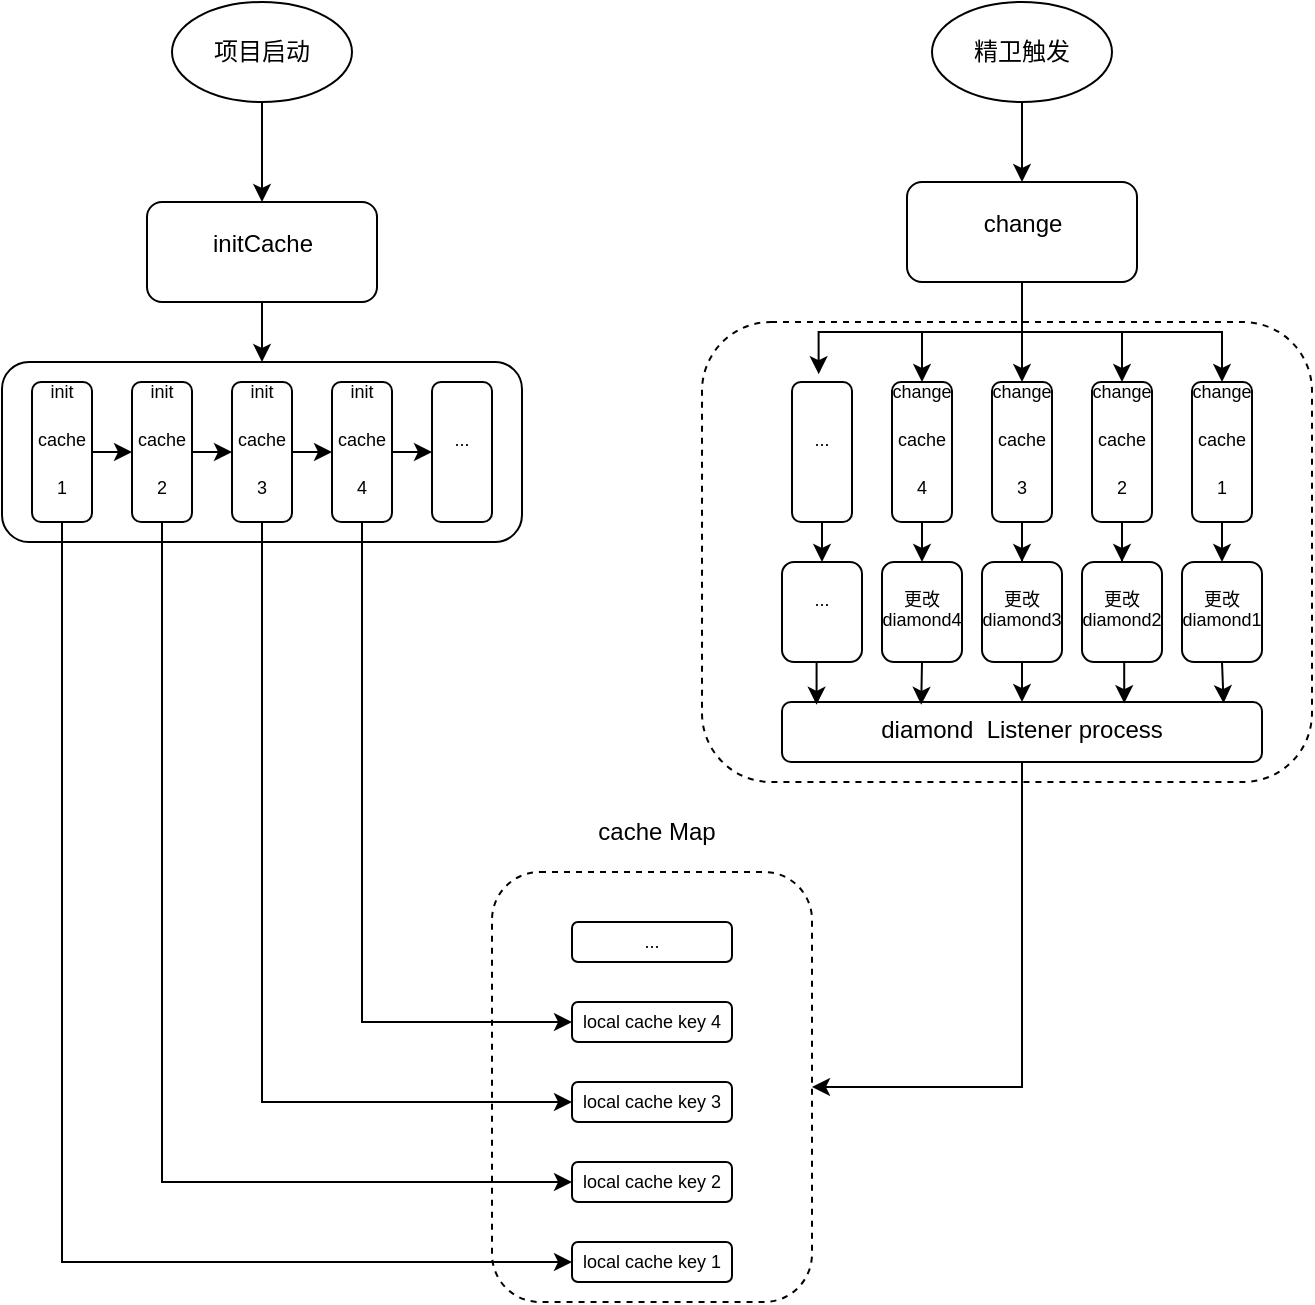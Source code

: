 <mxfile version="24.4.8" type="github">
  <diagram name="第 1 页" id="RBEY_2A4oiBo1kz_87f3">
    <mxGraphModel dx="1045" dy="561" grid="1" gridSize="10" guides="1" tooltips="1" connect="1" arrows="1" fold="1" page="1" pageScale="1" pageWidth="827" pageHeight="1169" math="0" shadow="0">
      <root>
        <mxCell id="0" />
        <mxCell id="1" parent="0" />
        <mxCell id="UB8d4_tiM_lJMWP3LsTh-32" value="&lt;div class=&quot;lake-content&quot;&gt;&lt;p style=&quot;margin: 0; padding: 0; min-height: 24px&quot; class=&quot;ne-p&quot; id=&quot;u88637d2d&quot;&gt;&lt;br&gt;&lt;/p&gt;&lt;/div&gt;" style="rounded=1;whiteSpace=wrap;html=1;fillColor=none;dashed=1;" vertex="1" parent="1">
          <mxGeometry x="425" y="190" width="305" height="230" as="geometry" />
        </mxCell>
        <mxCell id="2kVt4sEsCDVhdZk_hCZK-8" value="&lt;div class=&quot;lake-content&quot;&gt;&lt;p style=&quot;margin: 0; padding: 0; min-height: 24px&quot; class=&quot;ne-p&quot; id=&quot;u88637d2d&quot;&gt;&lt;br&gt;&lt;/p&gt;&lt;/div&gt;" style="rounded=1;whiteSpace=wrap;html=1;fillColor=none;" parent="1" vertex="1">
          <mxGeometry x="75" y="210" width="260" height="90" as="geometry" />
        </mxCell>
        <mxCell id="2kVt4sEsCDVhdZk_hCZK-17" style="edgeStyle=orthogonalEdgeStyle;rounded=0;orthogonalLoop=1;jettySize=auto;html=1;exitX=0.5;exitY=1;exitDx=0;exitDy=0;entryX=0.5;entryY=0;entryDx=0;entryDy=0;" parent="1" source="2kVt4sEsCDVhdZk_hCZK-1" target="2kVt4sEsCDVhdZk_hCZK-8" edge="1">
          <mxGeometry relative="1" as="geometry" />
        </mxCell>
        <mxCell id="2kVt4sEsCDVhdZk_hCZK-1" value="&lt;div class=&quot;lake-content&quot;&gt;&lt;p style=&quot;margin: 0; padding: 0; min-height: 24px&quot; class=&quot;ne-p&quot; id=&quot;u88637d2d&quot;&gt;&lt;span class=&quot;ne-text&quot;&gt;initCache&lt;/span&gt;&lt;/p&gt;&lt;/div&gt;" style="rounded=1;whiteSpace=wrap;html=1;fillColor=none;" parent="1" vertex="1">
          <mxGeometry x="147.5" y="130" width="115" height="50" as="geometry" />
        </mxCell>
        <mxCell id="2kVt4sEsCDVhdZk_hCZK-3" style="edgeStyle=orthogonalEdgeStyle;rounded=0;orthogonalLoop=1;jettySize=auto;html=1;exitX=0.5;exitY=1;exitDx=0;exitDy=0;entryX=0.5;entryY=0;entryDx=0;entryDy=0;" parent="1" source="2kVt4sEsCDVhdZk_hCZK-2" target="2kVt4sEsCDVhdZk_hCZK-1" edge="1">
          <mxGeometry relative="1" as="geometry" />
        </mxCell>
        <mxCell id="2kVt4sEsCDVhdZk_hCZK-2" value="项目启动" style="ellipse;whiteSpace=wrap;html=1;fillColor=none;" parent="1" vertex="1">
          <mxGeometry x="160" y="30" width="90" height="50" as="geometry" />
        </mxCell>
        <mxCell id="2kVt4sEsCDVhdZk_hCZK-12" style="edgeStyle=orthogonalEdgeStyle;rounded=0;orthogonalLoop=1;jettySize=auto;html=1;exitX=1;exitY=0.5;exitDx=0;exitDy=0;entryX=0;entryY=0.5;entryDx=0;entryDy=0;" parent="1" source="2kVt4sEsCDVhdZk_hCZK-5" target="2kVt4sEsCDVhdZk_hCZK-6" edge="1">
          <mxGeometry relative="1" as="geometry" />
        </mxCell>
        <mxCell id="2kVt4sEsCDVhdZk_hCZK-52" style="edgeStyle=orthogonalEdgeStyle;rounded=0;orthogonalLoop=1;jettySize=auto;html=1;exitX=0.5;exitY=1;exitDx=0;exitDy=0;entryX=0;entryY=0.5;entryDx=0;entryDy=0;" parent="1" source="2kVt4sEsCDVhdZk_hCZK-5" target="2kVt4sEsCDVhdZk_hCZK-47" edge="1">
          <mxGeometry relative="1" as="geometry" />
        </mxCell>
        <mxCell id="2kVt4sEsCDVhdZk_hCZK-5" value="&lt;div class=&quot;lake-content&quot;&gt;&lt;p style=&quot;font-size: 9px; margin: 0px; padding: 0px; min-height: 24px;&quot; class=&quot;ne-p&quot; id=&quot;u88637d2d&quot;&gt;init&lt;/p&gt;&lt;p style=&quot;font-size: 9px; margin: 0px; padding: 0px; min-height: 24px;&quot; class=&quot;ne-p&quot; id=&quot;u88637d2d&quot;&gt;cache&lt;/p&gt;&lt;p style=&quot;font-size: 9px; margin: 0px; padding: 0px; min-height: 24px;&quot; class=&quot;ne-p&quot; id=&quot;u88637d2d&quot;&gt;2&lt;/p&gt;&lt;/div&gt;" style="rounded=1;whiteSpace=wrap;html=1;fillColor=none;" parent="1" vertex="1">
          <mxGeometry x="140" y="220" width="30" height="70" as="geometry" />
        </mxCell>
        <mxCell id="2kVt4sEsCDVhdZk_hCZK-14" style="edgeStyle=orthogonalEdgeStyle;rounded=0;orthogonalLoop=1;jettySize=auto;html=1;exitX=1;exitY=0.5;exitDx=0;exitDy=0;entryX=0;entryY=0.5;entryDx=0;entryDy=0;" parent="1" source="2kVt4sEsCDVhdZk_hCZK-6" target="2kVt4sEsCDVhdZk_hCZK-7" edge="1">
          <mxGeometry relative="1" as="geometry" />
        </mxCell>
        <mxCell id="2kVt4sEsCDVhdZk_hCZK-55" style="edgeStyle=orthogonalEdgeStyle;rounded=0;orthogonalLoop=1;jettySize=auto;html=1;exitX=0.5;exitY=1;exitDx=0;exitDy=0;entryX=0;entryY=0.5;entryDx=0;entryDy=0;" parent="1" source="2kVt4sEsCDVhdZk_hCZK-6" target="2kVt4sEsCDVhdZk_hCZK-46" edge="1">
          <mxGeometry relative="1" as="geometry" />
        </mxCell>
        <mxCell id="2kVt4sEsCDVhdZk_hCZK-6" value="&lt;div class=&quot;lake-content&quot;&gt;&lt;p style=&quot;font-size: 9px; margin: 0px; padding: 0px; min-height: 24px;&quot; class=&quot;ne-p&quot; id=&quot;u88637d2d&quot;&gt;init&lt;/p&gt;&lt;p style=&quot;font-size: 9px; margin: 0px; padding: 0px; min-height: 24px;&quot; class=&quot;ne-p&quot; id=&quot;u88637d2d&quot;&gt;cache&lt;/p&gt;&lt;p style=&quot;font-size: 9px; margin: 0px; padding: 0px; min-height: 24px;&quot; class=&quot;ne-p&quot; id=&quot;u88637d2d&quot;&gt;3&lt;/p&gt;&lt;/div&gt;" style="rounded=1;whiteSpace=wrap;html=1;fillColor=none;" parent="1" vertex="1">
          <mxGeometry x="190" y="220" width="30" height="70" as="geometry" />
        </mxCell>
        <mxCell id="2kVt4sEsCDVhdZk_hCZK-16" style="edgeStyle=orthogonalEdgeStyle;rounded=0;orthogonalLoop=1;jettySize=auto;html=1;exitX=1;exitY=0.5;exitDx=0;exitDy=0;entryX=0;entryY=0.5;entryDx=0;entryDy=0;" parent="1" source="2kVt4sEsCDVhdZk_hCZK-7" target="2kVt4sEsCDVhdZk_hCZK-15" edge="1">
          <mxGeometry relative="1" as="geometry" />
        </mxCell>
        <mxCell id="2kVt4sEsCDVhdZk_hCZK-57" style="edgeStyle=orthogonalEdgeStyle;rounded=0;orthogonalLoop=1;jettySize=auto;html=1;exitX=0.5;exitY=1;exitDx=0;exitDy=0;entryX=0;entryY=0.5;entryDx=0;entryDy=0;" parent="1" source="2kVt4sEsCDVhdZk_hCZK-7" target="2kVt4sEsCDVhdZk_hCZK-45" edge="1">
          <mxGeometry relative="1" as="geometry" />
        </mxCell>
        <mxCell id="2kVt4sEsCDVhdZk_hCZK-7" value="&lt;div class=&quot;lake-content&quot;&gt;&lt;p style=&quot;font-size: 9px; margin: 0px; padding: 0px; min-height: 24px;&quot; class=&quot;ne-p&quot; id=&quot;u88637d2d&quot;&gt;init&lt;/p&gt;&lt;p style=&quot;font-size: 9px; margin: 0px; padding: 0px; min-height: 24px;&quot; class=&quot;ne-p&quot; id=&quot;u88637d2d&quot;&gt;cache&lt;/p&gt;&lt;p style=&quot;font-size: 9px; margin: 0px; padding: 0px; min-height: 24px;&quot; class=&quot;ne-p&quot; id=&quot;u88637d2d&quot;&gt;4&lt;/p&gt;&lt;/div&gt;" style="rounded=1;whiteSpace=wrap;html=1;fillColor=none;" parent="1" vertex="1">
          <mxGeometry x="240" y="220" width="30" height="70" as="geometry" />
        </mxCell>
        <mxCell id="2kVt4sEsCDVhdZk_hCZK-10" style="edgeStyle=orthogonalEdgeStyle;rounded=0;orthogonalLoop=1;jettySize=auto;html=1;exitX=1;exitY=0.5;exitDx=0;exitDy=0;entryX=0;entryY=0.5;entryDx=0;entryDy=0;" parent="1" source="2kVt4sEsCDVhdZk_hCZK-9" target="2kVt4sEsCDVhdZk_hCZK-5" edge="1">
          <mxGeometry relative="1" as="geometry" />
        </mxCell>
        <mxCell id="2kVt4sEsCDVhdZk_hCZK-49" style="edgeStyle=orthogonalEdgeStyle;rounded=0;orthogonalLoop=1;jettySize=auto;html=1;exitX=0.5;exitY=1;exitDx=0;exitDy=0;entryX=0;entryY=0.5;entryDx=0;entryDy=0;" parent="1" source="2kVt4sEsCDVhdZk_hCZK-9" target="2kVt4sEsCDVhdZk_hCZK-48" edge="1">
          <mxGeometry relative="1" as="geometry" />
        </mxCell>
        <mxCell id="2kVt4sEsCDVhdZk_hCZK-9" value="&lt;div style=&quot;font-size: 9px;&quot; class=&quot;lake-content&quot;&gt;&lt;p style=&quot;margin: 0; padding: 0; min-height: 24px&quot; class=&quot;ne-p&quot; id=&quot;u88637d2d&quot;&gt;init&lt;/p&gt;&lt;p style=&quot;margin: 0; padding: 0; min-height: 24px&quot; class=&quot;ne-p&quot; id=&quot;u88637d2d&quot;&gt;cache&lt;/p&gt;&lt;p style=&quot;margin: 0; padding: 0; min-height: 24px&quot; class=&quot;ne-p&quot; id=&quot;u88637d2d&quot;&gt;1&lt;/p&gt;&lt;/div&gt;" style="rounded=1;whiteSpace=wrap;html=1;fillColor=none;" parent="1" vertex="1">
          <mxGeometry x="90" y="220" width="30" height="70" as="geometry" />
        </mxCell>
        <mxCell id="2kVt4sEsCDVhdZk_hCZK-15" value="&lt;div class=&quot;lake-content&quot;&gt;&lt;p style=&quot;font-size: 9px; margin: 0px; padding: 0px; min-height: 24px;&quot; class=&quot;ne-p&quot; id=&quot;u88637d2d&quot;&gt;...&lt;/p&gt;&lt;/div&gt;" style="rounded=1;whiteSpace=wrap;html=1;fillColor=none;" parent="1" vertex="1">
          <mxGeometry x="290" y="220" width="30" height="70" as="geometry" />
        </mxCell>
        <mxCell id="2kVt4sEsCDVhdZk_hCZK-18" value="&lt;div class=&quot;lake-content&quot;&gt;&lt;p style=&quot;margin: 0; padding: 0; min-height: 24px&quot; class=&quot;ne-p&quot; id=&quot;u88637d2d&quot;&gt;&lt;br&gt;&lt;/p&gt;&lt;/div&gt;" style="rounded=1;whiteSpace=wrap;html=1;fillColor=none;dashed=1;" parent="1" vertex="1">
          <mxGeometry x="320" y="465" width="160" height="215" as="geometry" />
        </mxCell>
        <mxCell id="2kVt4sEsCDVhdZk_hCZK-32" style="edgeStyle=orthogonalEdgeStyle;rounded=0;orthogonalLoop=1;jettySize=auto;html=1;exitX=0.5;exitY=1;exitDx=0;exitDy=0;" parent="1" source="2kVt4sEsCDVhdZk_hCZK-25" target="2kVt4sEsCDVhdZk_hCZK-26" edge="1">
          <mxGeometry relative="1" as="geometry" />
        </mxCell>
        <mxCell id="2kVt4sEsCDVhdZk_hCZK-25" value="精卫触发" style="ellipse;whiteSpace=wrap;html=1;fillColor=none;" parent="1" vertex="1">
          <mxGeometry x="540" y="30" width="90" height="50" as="geometry" />
        </mxCell>
        <mxCell id="2kVt4sEsCDVhdZk_hCZK-34" style="edgeStyle=orthogonalEdgeStyle;rounded=0;orthogonalLoop=1;jettySize=auto;html=1;exitX=0.5;exitY=1;exitDx=0;exitDy=0;entryX=0.5;entryY=0;entryDx=0;entryDy=0;" parent="1" source="2kVt4sEsCDVhdZk_hCZK-26" target="2kVt4sEsCDVhdZk_hCZK-27" edge="1">
          <mxGeometry relative="1" as="geometry" />
        </mxCell>
        <mxCell id="2kVt4sEsCDVhdZk_hCZK-35" style="edgeStyle=orthogonalEdgeStyle;rounded=0;orthogonalLoop=1;jettySize=auto;html=1;exitX=0.5;exitY=1;exitDx=0;exitDy=0;entryX=0.5;entryY=0;entryDx=0;entryDy=0;" parent="1" source="2kVt4sEsCDVhdZk_hCZK-26" target="2kVt4sEsCDVhdZk_hCZK-28" edge="1">
          <mxGeometry relative="1" as="geometry" />
        </mxCell>
        <mxCell id="2kVt4sEsCDVhdZk_hCZK-36" style="edgeStyle=orthogonalEdgeStyle;rounded=0;orthogonalLoop=1;jettySize=auto;html=1;exitX=0.5;exitY=1;exitDx=0;exitDy=0;entryX=0.5;entryY=0;entryDx=0;entryDy=0;" parent="1" source="2kVt4sEsCDVhdZk_hCZK-26" target="2kVt4sEsCDVhdZk_hCZK-29" edge="1">
          <mxGeometry relative="1" as="geometry" />
        </mxCell>
        <mxCell id="2kVt4sEsCDVhdZk_hCZK-37" style="edgeStyle=orthogonalEdgeStyle;rounded=0;orthogonalLoop=1;jettySize=auto;html=1;exitX=0.5;exitY=1;exitDx=0;exitDy=0;entryX=0.5;entryY=0;entryDx=0;entryDy=0;" parent="1" source="2kVt4sEsCDVhdZk_hCZK-26" target="2kVt4sEsCDVhdZk_hCZK-31" edge="1">
          <mxGeometry relative="1" as="geometry" />
        </mxCell>
        <mxCell id="2kVt4sEsCDVhdZk_hCZK-26" value="&lt;div class=&quot;lake-content&quot;&gt;&lt;p style=&quot;margin: 0; padding: 0; min-height: 24px&quot; class=&quot;ne-p&quot; id=&quot;u88637d2d&quot;&gt;&lt;span class=&quot;ne-text&quot;&gt;change&lt;/span&gt;&lt;/p&gt;&lt;/div&gt;" style="rounded=1;whiteSpace=wrap;html=1;fillColor=none;" parent="1" vertex="1">
          <mxGeometry x="527.5" y="120" width="115" height="50" as="geometry" />
        </mxCell>
        <mxCell id="UB8d4_tiM_lJMWP3LsTh-20" style="edgeStyle=orthogonalEdgeStyle;rounded=0;orthogonalLoop=1;jettySize=auto;html=1;exitX=0.5;exitY=1;exitDx=0;exitDy=0;entryX=0.5;entryY=0;entryDx=0;entryDy=0;" edge="1" parent="1" source="2kVt4sEsCDVhdZk_hCZK-27" target="UB8d4_tiM_lJMWP3LsTh-15">
          <mxGeometry relative="1" as="geometry" />
        </mxCell>
        <mxCell id="2kVt4sEsCDVhdZk_hCZK-27" value="&lt;div class=&quot;lake-content&quot;&gt;&lt;p style=&quot;font-size: 9px; margin: 0px; padding: 0px; min-height: 24px;&quot; class=&quot;ne-p&quot; id=&quot;u88637d2d&quot;&gt;change&lt;br&gt;&lt;/p&gt;&lt;p style=&quot;font-size: 9px; margin: 0px; padding: 0px; min-height: 24px;&quot; class=&quot;ne-p&quot; id=&quot;u88637d2d&quot;&gt;cache&lt;/p&gt;&lt;p style=&quot;font-size: 9px; margin: 0px; padding: 0px; min-height: 24px;&quot; class=&quot;ne-p&quot; id=&quot;u88637d2d&quot;&gt;4&lt;/p&gt;&lt;/div&gt;" style="rounded=1;whiteSpace=wrap;html=1;fillColor=none;flipV=0;flipH=1;" parent="1" vertex="1">
          <mxGeometry x="520" y="220" width="30" height="70" as="geometry" />
        </mxCell>
        <mxCell id="UB8d4_tiM_lJMWP3LsTh-21" style="edgeStyle=orthogonalEdgeStyle;rounded=0;orthogonalLoop=1;jettySize=auto;html=1;exitX=0.5;exitY=1;exitDx=0;exitDy=0;" edge="1" parent="1" source="2kVt4sEsCDVhdZk_hCZK-28" target="UB8d4_tiM_lJMWP3LsTh-16">
          <mxGeometry relative="1" as="geometry" />
        </mxCell>
        <mxCell id="2kVt4sEsCDVhdZk_hCZK-28" value="&lt;div class=&quot;lake-content&quot;&gt;&lt;p style=&quot;font-size: 9px; margin: 0px; padding: 0px; min-height: 24px;&quot; class=&quot;ne-p&quot; id=&quot;u88637d2d&quot;&gt;change&lt;br&gt;&lt;/p&gt;&lt;p style=&quot;font-size: 9px; margin: 0px; padding: 0px; min-height: 24px;&quot; class=&quot;ne-p&quot; id=&quot;u88637d2d&quot;&gt;cache&lt;/p&gt;&lt;p style=&quot;font-size: 9px; margin: 0px; padding: 0px; min-height: 24px;&quot; class=&quot;ne-p&quot; id=&quot;u88637d2d&quot;&gt;3&lt;/p&gt;&lt;/div&gt;" style="rounded=1;whiteSpace=wrap;html=1;fillColor=none;flipV=0;flipH=1;" parent="1" vertex="1">
          <mxGeometry x="570" y="220" width="30" height="70" as="geometry" />
        </mxCell>
        <mxCell id="UB8d4_tiM_lJMWP3LsTh-22" style="edgeStyle=orthogonalEdgeStyle;rounded=0;orthogonalLoop=1;jettySize=auto;html=1;exitX=0.5;exitY=1;exitDx=0;exitDy=0;" edge="1" parent="1" source="2kVt4sEsCDVhdZk_hCZK-29" target="UB8d4_tiM_lJMWP3LsTh-17">
          <mxGeometry relative="1" as="geometry" />
        </mxCell>
        <mxCell id="2kVt4sEsCDVhdZk_hCZK-29" value="&lt;div class=&quot;lake-content&quot;&gt;&lt;p style=&quot;font-size: 9px; margin: 0px; padding: 0px; min-height: 24px;&quot; class=&quot;ne-p&quot; id=&quot;u88637d2d&quot;&gt;change&lt;br&gt;&lt;/p&gt;&lt;p style=&quot;font-size: 9px; margin: 0px; padding: 0px; min-height: 24px;&quot; class=&quot;ne-p&quot; id=&quot;u88637d2d&quot;&gt;cache&lt;/p&gt;&lt;p style=&quot;font-size: 9px; margin: 0px; padding: 0px; min-height: 24px;&quot; class=&quot;ne-p&quot; id=&quot;u88637d2d&quot;&gt;2&lt;/p&gt;&lt;/div&gt;" style="rounded=1;whiteSpace=wrap;html=1;fillColor=none;flipV=0;flipH=1;" parent="1" vertex="1">
          <mxGeometry x="620" y="220" width="30" height="70" as="geometry" />
        </mxCell>
        <mxCell id="UB8d4_tiM_lJMWP3LsTh-19" style="edgeStyle=orthogonalEdgeStyle;rounded=0;orthogonalLoop=1;jettySize=auto;html=1;exitX=0.5;exitY=1;exitDx=0;exitDy=0;entryX=0.5;entryY=0;entryDx=0;entryDy=0;" edge="1" parent="1" source="2kVt4sEsCDVhdZk_hCZK-30" target="UB8d4_tiM_lJMWP3LsTh-12">
          <mxGeometry relative="1" as="geometry" />
        </mxCell>
        <mxCell id="2kVt4sEsCDVhdZk_hCZK-30" value="&lt;div style=&quot;font-size: 9px;&quot; class=&quot;lake-content&quot;&gt;&lt;p style=&quot;margin: 0; padding: 0; min-height: 24px&quot; class=&quot;ne-p&quot; id=&quot;u88637d2d&quot;&gt;...&lt;/p&gt;&lt;/div&gt;" style="rounded=1;whiteSpace=wrap;html=1;fillColor=none;flipV=0;flipH=1;" parent="1" vertex="1">
          <mxGeometry x="470" y="220" width="30" height="70" as="geometry" />
        </mxCell>
        <mxCell id="UB8d4_tiM_lJMWP3LsTh-23" style="edgeStyle=orthogonalEdgeStyle;rounded=0;orthogonalLoop=1;jettySize=auto;html=1;exitX=0.5;exitY=1;exitDx=0;exitDy=0;entryX=0.5;entryY=0;entryDx=0;entryDy=0;" edge="1" parent="1" source="2kVt4sEsCDVhdZk_hCZK-31" target="UB8d4_tiM_lJMWP3LsTh-18">
          <mxGeometry relative="1" as="geometry" />
        </mxCell>
        <mxCell id="2kVt4sEsCDVhdZk_hCZK-31" value="&lt;div class=&quot;lake-content&quot;&gt;&lt;p style=&quot;font-size: 9px; margin: 0px; padding: 0px; min-height: 24px;&quot; class=&quot;ne-p&quot; id=&quot;u88637d2d&quot;&gt;change&lt;/p&gt;&lt;p style=&quot;font-size: 9px; margin: 0px; padding: 0px; min-height: 24px;&quot; class=&quot;ne-p&quot; id=&quot;u88637d2d&quot;&gt;cache&lt;/p&gt;&lt;p style=&quot;font-size: 9px; margin: 0px; padding: 0px; min-height: 24px;&quot; class=&quot;ne-p&quot; id=&quot;u88637d2d&quot;&gt;1&lt;/p&gt;&lt;/div&gt;" style="rounded=1;whiteSpace=wrap;html=1;fillColor=none;flipV=0;flipH=1;" parent="1" vertex="1">
          <mxGeometry x="670" y="220" width="30" height="70" as="geometry" />
        </mxCell>
        <mxCell id="2kVt4sEsCDVhdZk_hCZK-33" style="edgeStyle=orthogonalEdgeStyle;rounded=0;orthogonalLoop=1;jettySize=auto;html=1;exitX=0.5;exitY=1;exitDx=0;exitDy=0;entryX=0.556;entryY=-0.056;entryDx=0;entryDy=0;entryPerimeter=0;" parent="1" source="2kVt4sEsCDVhdZk_hCZK-26" target="2kVt4sEsCDVhdZk_hCZK-30" edge="1">
          <mxGeometry relative="1" as="geometry" />
        </mxCell>
        <mxCell id="2kVt4sEsCDVhdZk_hCZK-38" value="cache Map" style="text;html=1;align=center;verticalAlign=middle;whiteSpace=wrap;rounded=0;" parent="1" vertex="1">
          <mxGeometry x="365" y="430" width="75" height="30" as="geometry" />
        </mxCell>
        <mxCell id="2kVt4sEsCDVhdZk_hCZK-42" value="&lt;div style=&quot;font-size: 9px; line-height: 250%;&quot; class=&quot;lake-content&quot;&gt;&lt;p style=&quot;margin: 0px; padding: 0px; min-height: 24px; line-height: 250%;&quot; class=&quot;ne-p&quot; id=&quot;u88637d2d&quot;&gt;&lt;span style=&quot;background-color: initial;&quot;&gt;...&lt;/span&gt;&lt;br&gt;&lt;/p&gt;&lt;/div&gt;" style="rounded=1;whiteSpace=wrap;html=1;fillColor=none;align=center;verticalAlign=middle;" parent="1" vertex="1">
          <mxGeometry x="360" y="490" width="80" height="20" as="geometry" />
        </mxCell>
        <mxCell id="2kVt4sEsCDVhdZk_hCZK-45" value="&lt;div style=&quot;font-size: 9px; line-height: 250%;&quot; class=&quot;lake-content&quot;&gt;&lt;p style=&quot;margin: 0px; padding: 0px; min-height: 24px; line-height: 250%;&quot; class=&quot;ne-p&quot; id=&quot;u88637d2d&quot;&gt;&lt;span style=&quot;background-color: initial;&quot;&gt;local cache key 4&lt;/span&gt;&lt;br&gt;&lt;/p&gt;&lt;/div&gt;" style="rounded=1;whiteSpace=wrap;html=1;fillColor=none;align=center;verticalAlign=middle;" parent="1" vertex="1">
          <mxGeometry x="360" y="530" width="80" height="20" as="geometry" />
        </mxCell>
        <mxCell id="2kVt4sEsCDVhdZk_hCZK-46" value="&lt;div style=&quot;font-size: 9px; line-height: 250%;&quot; class=&quot;lake-content&quot;&gt;&lt;p style=&quot;margin: 0px; padding: 0px; min-height: 24px; line-height: 250%;&quot; class=&quot;ne-p&quot; id=&quot;u88637d2d&quot;&gt;&lt;span style=&quot;background-color: initial;&quot;&gt;local cache key 3&lt;/span&gt;&lt;br&gt;&lt;/p&gt;&lt;/div&gt;" style="rounded=1;whiteSpace=wrap;html=1;fillColor=none;align=center;verticalAlign=middle;" parent="1" vertex="1">
          <mxGeometry x="360" y="570" width="80" height="20" as="geometry" />
        </mxCell>
        <mxCell id="2kVt4sEsCDVhdZk_hCZK-47" value="&lt;div style=&quot;font-size: 9px; line-height: 250%;&quot; class=&quot;lake-content&quot;&gt;&lt;p style=&quot;margin: 0px; padding: 0px; min-height: 24px; line-height: 250%;&quot; class=&quot;ne-p&quot; id=&quot;u88637d2d&quot;&gt;&lt;span style=&quot;background-color: initial;&quot;&gt;local cache key 2&lt;/span&gt;&lt;br&gt;&lt;/p&gt;&lt;/div&gt;" style="rounded=1;whiteSpace=wrap;html=1;fillColor=none;align=center;verticalAlign=middle;" parent="1" vertex="1">
          <mxGeometry x="360" y="610" width="80" height="20" as="geometry" />
        </mxCell>
        <mxCell id="2kVt4sEsCDVhdZk_hCZK-48" value="&lt;div style=&quot;font-size: 9px; line-height: 250%;&quot; class=&quot;lake-content&quot;&gt;&lt;p style=&quot;margin: 0px; padding: 0px; min-height: 24px; line-height: 250%;&quot; class=&quot;ne-p&quot; id=&quot;u88637d2d&quot;&gt;local cache key 1&lt;br&gt;&lt;/p&gt;&lt;/div&gt;" style="rounded=1;whiteSpace=wrap;html=1;fillColor=none;align=center;verticalAlign=middle;" parent="1" vertex="1">
          <mxGeometry x="360" y="650" width="80" height="20" as="geometry" />
        </mxCell>
        <mxCell id="UB8d4_tiM_lJMWP3LsTh-30" style="edgeStyle=orthogonalEdgeStyle;rounded=0;orthogonalLoop=1;jettySize=auto;html=1;exitX=0.5;exitY=1;exitDx=0;exitDy=0;entryX=1;entryY=0.5;entryDx=0;entryDy=0;" edge="1" parent="1" source="UB8d4_tiM_lJMWP3LsTh-5" target="2kVt4sEsCDVhdZk_hCZK-18">
          <mxGeometry relative="1" as="geometry" />
        </mxCell>
        <mxCell id="UB8d4_tiM_lJMWP3LsTh-5" value="&lt;div class=&quot;lake-content&quot;&gt;&lt;p style=&quot;font-size: 9px; margin: 0px; padding: 0px; min-height: 24px;&quot; class=&quot;ne-p&quot; id=&quot;u88637d2d&quot;&gt;&lt;span style=&quot;font-size: 12px;&quot;&gt;diamond&amp;nbsp;&amp;nbsp;&lt;/span&gt;&lt;span style=&quot;background-color: initial; font-size: 12px;&quot;&gt;Listener process&lt;/span&gt;&lt;/p&gt;&lt;/div&gt;" style="rounded=1;whiteSpace=wrap;html=1;fillColor=none;flipV=0;flipH=1;spacing=0;spacingTop=6;" vertex="1" parent="1">
          <mxGeometry x="465" y="380" width="240" height="30" as="geometry" />
        </mxCell>
        <mxCell id="UB8d4_tiM_lJMWP3LsTh-12" value="&lt;div class=&quot;lake-content&quot;&gt;&lt;p style=&quot;font-size: 9px; margin: 0px; padding: 0px; min-height: 24px;&quot; class=&quot;ne-p&quot; id=&quot;u88637d2d&quot;&gt;...&lt;/p&gt;&lt;/div&gt;" style="rounded=1;whiteSpace=wrap;html=1;fillColor=none;flipV=0;flipH=1;" vertex="1" parent="1">
          <mxGeometry x="465" y="310" width="40" height="50" as="geometry" />
        </mxCell>
        <mxCell id="UB8d4_tiM_lJMWP3LsTh-15" value="&lt;div class=&quot;lake-content&quot;&gt;&lt;p style=&quot;font-size: 9px; margin: 0px; padding: 0px; min-height: 24px;&quot; class=&quot;ne-p&quot; id=&quot;u88637d2d&quot;&gt;更改diamond4&lt;/p&gt;&lt;/div&gt;" style="rounded=1;whiteSpace=wrap;html=1;fillColor=none;flipV=0;flipH=1;" vertex="1" parent="1">
          <mxGeometry x="515" y="310" width="40" height="50" as="geometry" />
        </mxCell>
        <mxCell id="UB8d4_tiM_lJMWP3LsTh-27" style="edgeStyle=orthogonalEdgeStyle;rounded=0;orthogonalLoop=1;jettySize=auto;html=1;exitX=0.5;exitY=1;exitDx=0;exitDy=0;entryX=0.5;entryY=0;entryDx=0;entryDy=0;" edge="1" parent="1" source="UB8d4_tiM_lJMWP3LsTh-16" target="UB8d4_tiM_lJMWP3LsTh-5">
          <mxGeometry relative="1" as="geometry" />
        </mxCell>
        <mxCell id="UB8d4_tiM_lJMWP3LsTh-16" value="&lt;div class=&quot;lake-content&quot;&gt;&lt;p style=&quot;font-size: 9px; margin: 0px; padding: 0px; min-height: 24px;&quot; class=&quot;ne-p&quot; id=&quot;u88637d2d&quot;&gt;更改diamond3&lt;/p&gt;&lt;/div&gt;" style="rounded=1;whiteSpace=wrap;html=1;fillColor=none;flipV=0;flipH=1;" vertex="1" parent="1">
          <mxGeometry x="565" y="310" width="40" height="50" as="geometry" />
        </mxCell>
        <mxCell id="UB8d4_tiM_lJMWP3LsTh-17" value="&lt;div class=&quot;lake-content&quot;&gt;&lt;p style=&quot;font-size: 9px; margin: 0px; padding: 0px; min-height: 24px;&quot; class=&quot;ne-p&quot; id=&quot;u88637d2d&quot;&gt;更改diamond2&lt;/p&gt;&lt;/div&gt;" style="rounded=1;whiteSpace=wrap;html=1;fillColor=none;flipV=0;flipH=1;" vertex="1" parent="1">
          <mxGeometry x="615" y="310" width="40" height="50" as="geometry" />
        </mxCell>
        <mxCell id="UB8d4_tiM_lJMWP3LsTh-18" value="&lt;div class=&quot;lake-content&quot;&gt;&lt;p style=&quot;font-size: 9px; margin: 0px; padding: 0px; min-height: 24px;&quot; class=&quot;ne-p&quot; id=&quot;u88637d2d&quot;&gt;更改diamond1&lt;/p&gt;&lt;/div&gt;" style="rounded=1;whiteSpace=wrap;html=1;fillColor=none;flipV=0;flipH=1;" vertex="1" parent="1">
          <mxGeometry x="665" y="310" width="40" height="50" as="geometry" />
        </mxCell>
        <mxCell id="UB8d4_tiM_lJMWP3LsTh-26" style="edgeStyle=orthogonalEdgeStyle;rounded=0;orthogonalLoop=1;jettySize=auto;html=1;exitX=0.5;exitY=1;exitDx=0;exitDy=0;entryX=0.71;entryY=0.047;entryDx=0;entryDy=0;entryPerimeter=0;" edge="1" parent="1" source="UB8d4_tiM_lJMWP3LsTh-15" target="UB8d4_tiM_lJMWP3LsTh-5">
          <mxGeometry relative="1" as="geometry" />
        </mxCell>
        <mxCell id="UB8d4_tiM_lJMWP3LsTh-28" style="edgeStyle=orthogonalEdgeStyle;rounded=0;orthogonalLoop=1;jettySize=auto;html=1;exitX=0.5;exitY=1;exitDx=0;exitDy=0;entryX=0.287;entryY=0.02;entryDx=0;entryDy=0;entryPerimeter=0;" edge="1" parent="1" source="UB8d4_tiM_lJMWP3LsTh-17" target="UB8d4_tiM_lJMWP3LsTh-5">
          <mxGeometry relative="1" as="geometry" />
        </mxCell>
        <mxCell id="UB8d4_tiM_lJMWP3LsTh-29" style="edgeStyle=orthogonalEdgeStyle;rounded=0;orthogonalLoop=1;jettySize=auto;html=1;exitX=0.5;exitY=1;exitDx=0;exitDy=0;entryX=0.08;entryY=0.02;entryDx=0;entryDy=0;entryPerimeter=0;" edge="1" parent="1" source="UB8d4_tiM_lJMWP3LsTh-18" target="UB8d4_tiM_lJMWP3LsTh-5">
          <mxGeometry relative="1" as="geometry" />
        </mxCell>
        <mxCell id="UB8d4_tiM_lJMWP3LsTh-31" style="edgeStyle=orthogonalEdgeStyle;rounded=0;orthogonalLoop=1;jettySize=auto;html=1;exitX=0.5;exitY=1;exitDx=0;exitDy=0;entryX=0.928;entryY=0.047;entryDx=0;entryDy=0;entryPerimeter=0;" edge="1" parent="1" source="UB8d4_tiM_lJMWP3LsTh-12" target="UB8d4_tiM_lJMWP3LsTh-5">
          <mxGeometry relative="1" as="geometry" />
        </mxCell>
      </root>
    </mxGraphModel>
  </diagram>
</mxfile>
